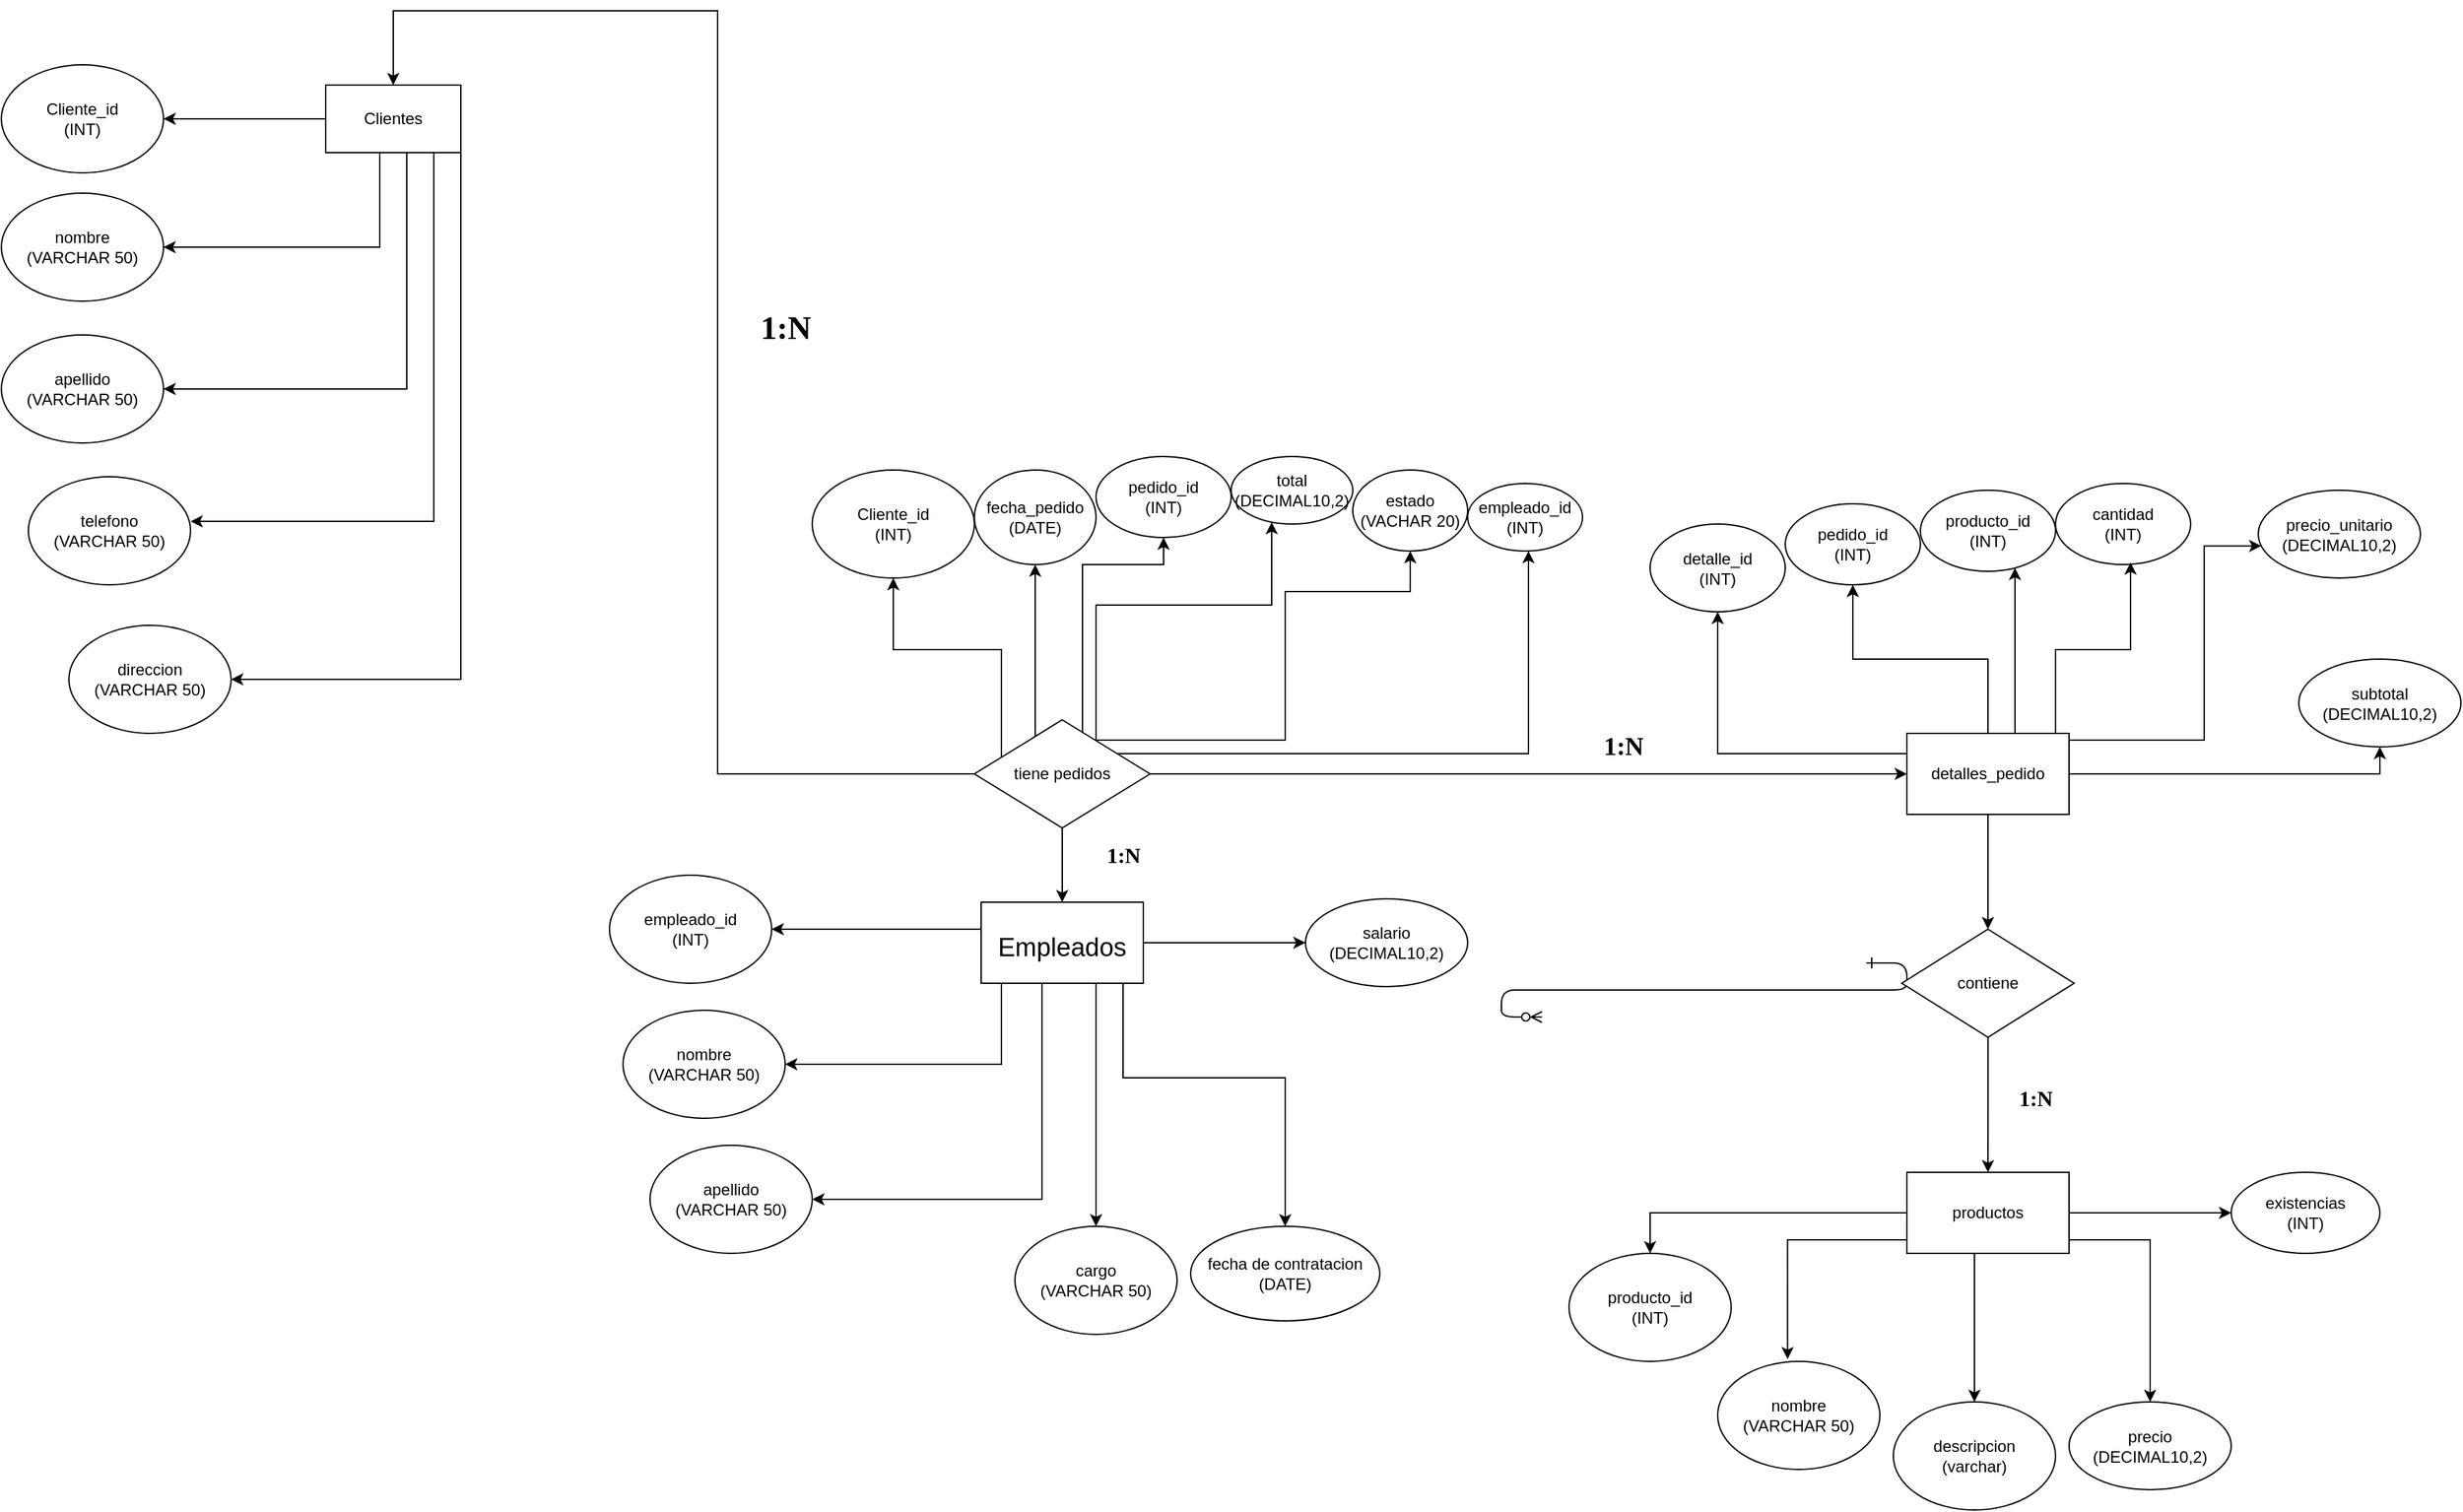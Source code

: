 <mxfile version="23.1.7" type="device">
  <diagram id="R2lEEEUBdFMjLlhIrx00" name="Page-1">
    <mxGraphModel dx="4435" dy="3050" grid="1" gridSize="10" guides="1" tooltips="1" connect="1" arrows="1" fold="1" page="1" pageScale="1" pageWidth="850" pageHeight="1100" math="0" shadow="0" extFonts="Permanent Marker^https://fonts.googleapis.com/css?family=Permanent+Marker">
      <root>
        <mxCell id="0" />
        <mxCell id="1" parent="0" />
        <mxCell id="C-vyLk0tnHw3VtMMgP7b-12" value="" style="edgeStyle=entityRelationEdgeStyle;endArrow=ERzeroToMany;startArrow=ERone;endFill=1;startFill=0;" parent="1" target="C-vyLk0tnHw3VtMMgP7b-17" edge="1">
          <mxGeometry width="100" height="100" relative="1" as="geometry">
            <mxPoint x="700" y="165" as="sourcePoint" />
            <mxPoint x="460" y="205" as="targetPoint" />
          </mxGeometry>
        </mxCell>
        <mxCell id="YDn4YrzobkGCN8rIE3ed-88" style="edgeStyle=orthogonalEdgeStyle;rounded=0;orthogonalLoop=1;jettySize=auto;html=1;entryX=0.5;entryY=1;entryDx=0;entryDy=0;" edge="1" parent="1" source="YDn4YrzobkGCN8rIE3ed-1" target="YDn4YrzobkGCN8rIE3ed-87">
          <mxGeometry relative="1" as="geometry">
            <Array as="points">
              <mxPoint x="590" y="10" />
              <mxPoint x="590" y="-95" />
            </Array>
          </mxGeometry>
        </mxCell>
        <mxCell id="YDn4YrzobkGCN8rIE3ed-92" style="edgeStyle=orthogonalEdgeStyle;rounded=0;orthogonalLoop=1;jettySize=auto;html=1;" edge="1" parent="1" source="YDn4YrzobkGCN8rIE3ed-1" target="YDn4YrzobkGCN8rIE3ed-90">
          <mxGeometry relative="1" as="geometry">
            <Array as="points">
              <mxPoint x="810" y="-40" />
              <mxPoint x="810" y="-40" />
            </Array>
          </mxGeometry>
        </mxCell>
        <mxCell id="YDn4YrzobkGCN8rIE3ed-96" style="edgeStyle=orthogonalEdgeStyle;rounded=0;orthogonalLoop=1;jettySize=auto;html=1;entryX=0.5;entryY=1;entryDx=0;entryDy=0;" edge="1" parent="1" source="YDn4YrzobkGCN8rIE3ed-1" target="YDn4YrzobkGCN8rIE3ed-89">
          <mxGeometry relative="1" as="geometry" />
        </mxCell>
        <mxCell id="YDn4YrzobkGCN8rIE3ed-101" style="edgeStyle=orthogonalEdgeStyle;rounded=0;orthogonalLoop=1;jettySize=auto;html=1;entryX=0.5;entryY=1;entryDx=0;entryDy=0;" edge="1" parent="1" source="YDn4YrzobkGCN8rIE3ed-1" target="YDn4YrzobkGCN8rIE3ed-98">
          <mxGeometry relative="1" as="geometry" />
        </mxCell>
        <mxCell id="YDn4YrzobkGCN8rIE3ed-103" style="edgeStyle=orthogonalEdgeStyle;rounded=0;orthogonalLoop=1;jettySize=auto;html=1;entryX=0.5;entryY=0;entryDx=0;entryDy=0;" edge="1" parent="1" source="YDn4YrzobkGCN8rIE3ed-1" target="YDn4YrzobkGCN8rIE3ed-9">
          <mxGeometry relative="1" as="geometry" />
        </mxCell>
        <mxCell id="YDn4YrzobkGCN8rIE3ed-1" value="detalles_pedido" style="rounded=0;whiteSpace=wrap;html=1;" vertex="1" parent="1">
          <mxGeometry x="730" y="-5" width="120" height="60" as="geometry" />
        </mxCell>
        <mxCell id="YDn4YrzobkGCN8rIE3ed-10" style="edgeStyle=orthogonalEdgeStyle;rounded=0;orthogonalLoop=1;jettySize=auto;html=1;entryX=1;entryY=0.5;entryDx=0;entryDy=0;" edge="1" parent="1" source="YDn4YrzobkGCN8rIE3ed-2" target="YDn4YrzobkGCN8rIE3ed-5">
          <mxGeometry relative="1" as="geometry" />
        </mxCell>
        <mxCell id="YDn4YrzobkGCN8rIE3ed-15" style="edgeStyle=orthogonalEdgeStyle;rounded=0;orthogonalLoop=1;jettySize=auto;html=1;entryX=1;entryY=0.5;entryDx=0;entryDy=0;" edge="1" parent="1" source="YDn4YrzobkGCN8rIE3ed-2" target="YDn4YrzobkGCN8rIE3ed-11">
          <mxGeometry relative="1" as="geometry">
            <Array as="points">
              <mxPoint x="-400" y="-365" />
            </Array>
          </mxGeometry>
        </mxCell>
        <mxCell id="YDn4YrzobkGCN8rIE3ed-16" style="edgeStyle=orthogonalEdgeStyle;rounded=0;orthogonalLoop=1;jettySize=auto;html=1;entryX=1;entryY=0.5;entryDx=0;entryDy=0;" edge="1" parent="1" source="YDn4YrzobkGCN8rIE3ed-2" target="YDn4YrzobkGCN8rIE3ed-12">
          <mxGeometry relative="1" as="geometry">
            <Array as="points">
              <mxPoint x="-380" y="-260" />
            </Array>
          </mxGeometry>
        </mxCell>
        <mxCell id="YDn4YrzobkGCN8rIE3ed-18" style="edgeStyle=orthogonalEdgeStyle;rounded=0;orthogonalLoop=1;jettySize=auto;html=1;entryX=1;entryY=0.5;entryDx=0;entryDy=0;" edge="1" parent="1" source="YDn4YrzobkGCN8rIE3ed-2" target="YDn4YrzobkGCN8rIE3ed-14">
          <mxGeometry relative="1" as="geometry">
            <Array as="points">
              <mxPoint x="-340" y="-45" />
            </Array>
          </mxGeometry>
        </mxCell>
        <mxCell id="YDn4YrzobkGCN8rIE3ed-2" value="Clientes" style="rounded=0;whiteSpace=wrap;html=1;" vertex="1" parent="1">
          <mxGeometry x="-440" y="-485" width="100" height="50" as="geometry" />
        </mxCell>
        <mxCell id="YDn4YrzobkGCN8rIE3ed-108" style="edgeStyle=orthogonalEdgeStyle;rounded=0;orthogonalLoop=1;jettySize=auto;html=1;entryX=0.5;entryY=0;entryDx=0;entryDy=0;" edge="1" parent="1" source="YDn4YrzobkGCN8rIE3ed-3" target="YDn4YrzobkGCN8rIE3ed-105">
          <mxGeometry relative="1" as="geometry" />
        </mxCell>
        <mxCell id="YDn4YrzobkGCN8rIE3ed-111" style="edgeStyle=orthogonalEdgeStyle;rounded=0;orthogonalLoop=1;jettySize=auto;html=1;" edge="1" parent="1" source="YDn4YrzobkGCN8rIE3ed-3" target="YDn4YrzobkGCN8rIE3ed-106">
          <mxGeometry relative="1" as="geometry">
            <Array as="points">
              <mxPoint x="780" y="410" />
              <mxPoint x="780" y="410" />
            </Array>
          </mxGeometry>
        </mxCell>
        <mxCell id="YDn4YrzobkGCN8rIE3ed-115" style="edgeStyle=orthogonalEdgeStyle;rounded=0;orthogonalLoop=1;jettySize=auto;html=1;entryX=0.5;entryY=0;entryDx=0;entryDy=0;" edge="1" parent="1" source="YDn4YrzobkGCN8rIE3ed-3" target="YDn4YrzobkGCN8rIE3ed-112">
          <mxGeometry relative="1" as="geometry">
            <Array as="points">
              <mxPoint x="910" y="370" />
            </Array>
          </mxGeometry>
        </mxCell>
        <mxCell id="YDn4YrzobkGCN8rIE3ed-117" style="edgeStyle=orthogonalEdgeStyle;rounded=0;orthogonalLoop=1;jettySize=auto;html=1;" edge="1" parent="1" source="YDn4YrzobkGCN8rIE3ed-3" target="YDn4YrzobkGCN8rIE3ed-113">
          <mxGeometry relative="1" as="geometry" />
        </mxCell>
        <mxCell id="YDn4YrzobkGCN8rIE3ed-3" value="productos" style="rounded=0;whiteSpace=wrap;html=1;" vertex="1" parent="1">
          <mxGeometry x="730" y="320" width="120" height="60" as="geometry" />
        </mxCell>
        <mxCell id="YDn4YrzobkGCN8rIE3ed-5" value="Cliente_id&lt;br&gt;(INT)" style="ellipse;whiteSpace=wrap;html=1;" vertex="1" parent="1">
          <mxGeometry x="-680" y="-500" width="120" height="80" as="geometry" />
        </mxCell>
        <mxCell id="YDn4YrzobkGCN8rIE3ed-36" style="edgeStyle=orthogonalEdgeStyle;rounded=0;orthogonalLoop=1;jettySize=auto;html=1;entryX=0.5;entryY=1;entryDx=0;entryDy=0;" edge="1" parent="1" source="YDn4YrzobkGCN8rIE3ed-8" target="YDn4YrzobkGCN8rIE3ed-20">
          <mxGeometry relative="1" as="geometry">
            <Array as="points">
              <mxPoint x="60" y="-67" />
              <mxPoint x="-20" y="-67" />
            </Array>
          </mxGeometry>
        </mxCell>
        <mxCell id="YDn4YrzobkGCN8rIE3ed-41" style="edgeStyle=orthogonalEdgeStyle;rounded=0;orthogonalLoop=1;jettySize=auto;html=1;entryX=0.5;entryY=1;entryDx=0;entryDy=0;" edge="1" parent="1" source="YDn4YrzobkGCN8rIE3ed-8" target="YDn4YrzobkGCN8rIE3ed-21">
          <mxGeometry relative="1" as="geometry">
            <Array as="points">
              <mxPoint x="85" y="-50" />
              <mxPoint x="85" y="-50" />
            </Array>
          </mxGeometry>
        </mxCell>
        <mxCell id="YDn4YrzobkGCN8rIE3ed-42" style="edgeStyle=orthogonalEdgeStyle;rounded=0;orthogonalLoop=1;jettySize=auto;html=1;entryX=0.5;entryY=1;entryDx=0;entryDy=0;" edge="1" parent="1" source="YDn4YrzobkGCN8rIE3ed-8" target="YDn4YrzobkGCN8rIE3ed-22">
          <mxGeometry relative="1" as="geometry">
            <Array as="points">
              <mxPoint x="120" y="-130" />
              <mxPoint x="180" y="-130" />
            </Array>
          </mxGeometry>
        </mxCell>
        <mxCell id="YDn4YrzobkGCN8rIE3ed-44" style="edgeStyle=orthogonalEdgeStyle;rounded=0;orthogonalLoop=1;jettySize=auto;html=1;" edge="1" parent="1" source="YDn4YrzobkGCN8rIE3ed-8" target="YDn4YrzobkGCN8rIE3ed-32">
          <mxGeometry relative="1" as="geometry">
            <Array as="points">
              <mxPoint x="130" y="-100" />
              <mxPoint x="260" y="-100" />
            </Array>
          </mxGeometry>
        </mxCell>
        <mxCell id="YDn4YrzobkGCN8rIE3ed-48" style="edgeStyle=orthogonalEdgeStyle;rounded=0;orthogonalLoop=1;jettySize=auto;html=1;entryX=0.5;entryY=1;entryDx=0;entryDy=0;" edge="1" parent="1" source="YDn4YrzobkGCN8rIE3ed-8" target="YDn4YrzobkGCN8rIE3ed-31">
          <mxGeometry relative="1" as="geometry">
            <Array as="points">
              <mxPoint x="270" />
              <mxPoint x="270" y="-110" />
              <mxPoint x="363" y="-110" />
            </Array>
          </mxGeometry>
        </mxCell>
        <mxCell id="YDn4YrzobkGCN8rIE3ed-49" style="edgeStyle=orthogonalEdgeStyle;rounded=0;orthogonalLoop=1;jettySize=auto;html=1;" edge="1" parent="1" source="YDn4YrzobkGCN8rIE3ed-8" target="YDn4YrzobkGCN8rIE3ed-33">
          <mxGeometry relative="1" as="geometry">
            <Array as="points">
              <mxPoint x="450" y="10" />
            </Array>
          </mxGeometry>
        </mxCell>
        <mxCell id="YDn4YrzobkGCN8rIE3ed-51" style="edgeStyle=orthogonalEdgeStyle;rounded=0;orthogonalLoop=1;jettySize=auto;html=1;entryX=0.5;entryY=0;entryDx=0;entryDy=0;" edge="1" parent="1" source="YDn4YrzobkGCN8rIE3ed-8" target="YDn4YrzobkGCN8rIE3ed-2">
          <mxGeometry relative="1" as="geometry">
            <Array as="points">
              <mxPoint x="-150" y="25" />
              <mxPoint x="-150" y="-540" />
              <mxPoint x="-390" y="-540" />
            </Array>
          </mxGeometry>
        </mxCell>
        <mxCell id="YDn4YrzobkGCN8rIE3ed-63" style="edgeStyle=orthogonalEdgeStyle;rounded=0;orthogonalLoop=1;jettySize=auto;html=1;entryX=0.5;entryY=0;entryDx=0;entryDy=0;" edge="1" parent="1" source="YDn4YrzobkGCN8rIE3ed-8" target="YDn4YrzobkGCN8rIE3ed-61">
          <mxGeometry relative="1" as="geometry" />
        </mxCell>
        <mxCell id="YDn4YrzobkGCN8rIE3ed-86" style="edgeStyle=orthogonalEdgeStyle;rounded=0;orthogonalLoop=1;jettySize=auto;html=1;entryX=0;entryY=0.5;entryDx=0;entryDy=0;" edge="1" parent="1" source="YDn4YrzobkGCN8rIE3ed-8" target="YDn4YrzobkGCN8rIE3ed-1">
          <mxGeometry relative="1" as="geometry" />
        </mxCell>
        <mxCell id="YDn4YrzobkGCN8rIE3ed-8" value="tiene pedidos" style="rhombus;whiteSpace=wrap;html=1;" vertex="1" parent="1">
          <mxGeometry x="40" y="-15" width="130" height="80" as="geometry" />
        </mxCell>
        <mxCell id="YDn4YrzobkGCN8rIE3ed-104" style="edgeStyle=orthogonalEdgeStyle;rounded=0;orthogonalLoop=1;jettySize=auto;html=1;entryX=0.5;entryY=0;entryDx=0;entryDy=0;" edge="1" parent="1" source="YDn4YrzobkGCN8rIE3ed-9" target="YDn4YrzobkGCN8rIE3ed-3">
          <mxGeometry relative="1" as="geometry" />
        </mxCell>
        <mxCell id="YDn4YrzobkGCN8rIE3ed-9" value="contiene" style="rhombus;whiteSpace=wrap;html=1;" vertex="1" parent="1">
          <mxGeometry x="726.25" y="140" width="127.5" height="80" as="geometry" />
        </mxCell>
        <mxCell id="YDn4YrzobkGCN8rIE3ed-11" value="nombre&lt;br&gt;(VARCHAR 50)" style="ellipse;whiteSpace=wrap;html=1;" vertex="1" parent="1">
          <mxGeometry x="-680" y="-405" width="120" height="80" as="geometry" />
        </mxCell>
        <mxCell id="YDn4YrzobkGCN8rIE3ed-12" value="apellido&lt;br&gt;(VARCHAR 50)" style="ellipse;whiteSpace=wrap;html=1;" vertex="1" parent="1">
          <mxGeometry x="-680" y="-300" width="120" height="80" as="geometry" />
        </mxCell>
        <mxCell id="YDn4YrzobkGCN8rIE3ed-13" value="telefono&lt;br&gt;(VARCHAR 50)" style="ellipse;whiteSpace=wrap;html=1;" vertex="1" parent="1">
          <mxGeometry x="-660" y="-195" width="120" height="80" as="geometry" />
        </mxCell>
        <mxCell id="YDn4YrzobkGCN8rIE3ed-14" value="direccion&lt;br&gt;(VARCHAR 50)" style="ellipse;whiteSpace=wrap;html=1;" vertex="1" parent="1">
          <mxGeometry x="-630" y="-85" width="120" height="80" as="geometry" />
        </mxCell>
        <mxCell id="YDn4YrzobkGCN8rIE3ed-17" style="edgeStyle=orthogonalEdgeStyle;rounded=0;orthogonalLoop=1;jettySize=auto;html=1;entryX=1;entryY=0.413;entryDx=0;entryDy=0;entryPerimeter=0;" edge="1" parent="1" source="YDn4YrzobkGCN8rIE3ed-2" target="YDn4YrzobkGCN8rIE3ed-13">
          <mxGeometry relative="1" as="geometry">
            <Array as="points">
              <mxPoint x="-360" y="-162" />
            </Array>
          </mxGeometry>
        </mxCell>
        <mxCell id="YDn4YrzobkGCN8rIE3ed-20" value="Cliente_id&lt;br&gt;(INT)" style="ellipse;whiteSpace=wrap;html=1;" vertex="1" parent="1">
          <mxGeometry x="-80" y="-200" width="120" height="80" as="geometry" />
        </mxCell>
        <mxCell id="YDn4YrzobkGCN8rIE3ed-21" value="fecha_pedido&lt;br&gt;(DATE)" style="ellipse;whiteSpace=wrap;html=1;" vertex="1" parent="1">
          <mxGeometry x="40" y="-200" width="90" height="70" as="geometry" />
        </mxCell>
        <mxCell id="YDn4YrzobkGCN8rIE3ed-22" value="pedido_id&lt;br&gt;(INT)" style="ellipse;whiteSpace=wrap;html=1;" vertex="1" parent="1">
          <mxGeometry x="130" y="-210" width="100" height="60" as="geometry" />
        </mxCell>
        <mxCell id="YDn4YrzobkGCN8rIE3ed-24" value="empleado_id&lt;br&gt;(INT)" style="ellipse;whiteSpace=wrap;html=1;" vertex="1" parent="1">
          <mxGeometry x="-230" y="100" width="120" height="80" as="geometry" />
        </mxCell>
        <mxCell id="YDn4YrzobkGCN8rIE3ed-31" value="estado&lt;br&gt;(VACHAR 20)" style="ellipse;whiteSpace=wrap;html=1;" vertex="1" parent="1">
          <mxGeometry x="320" y="-200" width="85" height="60" as="geometry" />
        </mxCell>
        <mxCell id="YDn4YrzobkGCN8rIE3ed-32" value="total&lt;br&gt;(DECIMAL10,2)" style="ellipse;whiteSpace=wrap;html=1;" vertex="1" parent="1">
          <mxGeometry x="230" y="-210" width="90" height="50" as="geometry" />
        </mxCell>
        <mxCell id="YDn4YrzobkGCN8rIE3ed-33" value="empleado_id&lt;br&gt;(INT)" style="ellipse;whiteSpace=wrap;html=1;" vertex="1" parent="1">
          <mxGeometry x="405" y="-190" width="85" height="50" as="geometry" />
        </mxCell>
        <mxCell id="YDn4YrzobkGCN8rIE3ed-75" style="edgeStyle=orthogonalEdgeStyle;rounded=0;orthogonalLoop=1;jettySize=auto;html=1;" edge="1" parent="1" source="YDn4YrzobkGCN8rIE3ed-61" target="YDn4YrzobkGCN8rIE3ed-24">
          <mxGeometry relative="1" as="geometry">
            <Array as="points">
              <mxPoint y="140" />
              <mxPoint y="140" />
            </Array>
          </mxGeometry>
        </mxCell>
        <mxCell id="YDn4YrzobkGCN8rIE3ed-76" style="edgeStyle=orthogonalEdgeStyle;rounded=0;orthogonalLoop=1;jettySize=auto;html=1;entryX=1;entryY=0.5;entryDx=0;entryDy=0;" edge="1" parent="1" source="YDn4YrzobkGCN8rIE3ed-61" target="YDn4YrzobkGCN8rIE3ed-65">
          <mxGeometry relative="1" as="geometry">
            <Array as="points">
              <mxPoint x="60" y="240" />
            </Array>
          </mxGeometry>
        </mxCell>
        <mxCell id="YDn4YrzobkGCN8rIE3ed-77" style="edgeStyle=orthogonalEdgeStyle;rounded=0;orthogonalLoop=1;jettySize=auto;html=1;entryX=1;entryY=0.5;entryDx=0;entryDy=0;" edge="1" parent="1" source="YDn4YrzobkGCN8rIE3ed-61" target="YDn4YrzobkGCN8rIE3ed-67">
          <mxGeometry relative="1" as="geometry">
            <Array as="points">
              <mxPoint x="90" y="340" />
            </Array>
          </mxGeometry>
        </mxCell>
        <mxCell id="YDn4YrzobkGCN8rIE3ed-81" style="edgeStyle=orthogonalEdgeStyle;rounded=0;orthogonalLoop=1;jettySize=auto;html=1;" edge="1" parent="1" source="YDn4YrzobkGCN8rIE3ed-61" target="YDn4YrzobkGCN8rIE3ed-68">
          <mxGeometry relative="1" as="geometry">
            <Array as="points">
              <mxPoint x="130" y="230" />
              <mxPoint x="130" y="230" />
            </Array>
          </mxGeometry>
        </mxCell>
        <mxCell id="YDn4YrzobkGCN8rIE3ed-83" style="edgeStyle=orthogonalEdgeStyle;rounded=0;orthogonalLoop=1;jettySize=auto;html=1;" edge="1" parent="1" source="YDn4YrzobkGCN8rIE3ed-61" target="YDn4YrzobkGCN8rIE3ed-82">
          <mxGeometry relative="1" as="geometry">
            <Array as="points">
              <mxPoint x="150" y="250" />
              <mxPoint x="270" y="250" />
            </Array>
          </mxGeometry>
        </mxCell>
        <mxCell id="YDn4YrzobkGCN8rIE3ed-85" style="edgeStyle=orthogonalEdgeStyle;rounded=0;orthogonalLoop=1;jettySize=auto;html=1;" edge="1" parent="1" source="YDn4YrzobkGCN8rIE3ed-61" target="YDn4YrzobkGCN8rIE3ed-84">
          <mxGeometry relative="1" as="geometry">
            <Array as="points">
              <mxPoint x="250" y="150" />
              <mxPoint x="250" y="150" />
            </Array>
          </mxGeometry>
        </mxCell>
        <mxCell id="YDn4YrzobkGCN8rIE3ed-61" value="&lt;font style=&quot;font-size: 19px;&quot;&gt;Empleados&lt;/font&gt;" style="rounded=0;whiteSpace=wrap;html=1;fontSize=25;" vertex="1" parent="1">
          <mxGeometry x="45" y="120" width="120" height="60" as="geometry" />
        </mxCell>
        <mxCell id="YDn4YrzobkGCN8rIE3ed-65" value="nombre&lt;br&gt;(VARCHAR 50)" style="ellipse;whiteSpace=wrap;html=1;" vertex="1" parent="1">
          <mxGeometry x="-220" y="200" width="120" height="80" as="geometry" />
        </mxCell>
        <mxCell id="YDn4YrzobkGCN8rIE3ed-67" value="apellido&lt;br&gt;(VARCHAR 50)" style="ellipse;whiteSpace=wrap;html=1;" vertex="1" parent="1">
          <mxGeometry x="-200" y="300" width="120" height="80" as="geometry" />
        </mxCell>
        <mxCell id="YDn4YrzobkGCN8rIE3ed-68" value="cargo&lt;br&gt;(VARCHAR 50)" style="ellipse;whiteSpace=wrap;html=1;" vertex="1" parent="1">
          <mxGeometry x="70" y="360" width="120" height="80" as="geometry" />
        </mxCell>
        <mxCell id="YDn4YrzobkGCN8rIE3ed-82" value="fecha de contratacion&lt;br&gt;(DATE)" style="ellipse;whiteSpace=wrap;html=1;" vertex="1" parent="1">
          <mxGeometry x="200" y="360" width="140" height="70" as="geometry" />
        </mxCell>
        <mxCell id="YDn4YrzobkGCN8rIE3ed-84" value="salario&lt;br&gt;(DECIMAL10,2)" style="ellipse;whiteSpace=wrap;html=1;" vertex="1" parent="1">
          <mxGeometry x="285" y="117.5" width="120" height="65" as="geometry" />
        </mxCell>
        <mxCell id="YDn4YrzobkGCN8rIE3ed-87" value="detalle_id&lt;br&gt;(INT)" style="ellipse;whiteSpace=wrap;html=1;" vertex="1" parent="1">
          <mxGeometry x="540" y="-160" width="100" height="65" as="geometry" />
        </mxCell>
        <mxCell id="YDn4YrzobkGCN8rIE3ed-89" value="pedido_id&lt;br&gt;(INT)" style="ellipse;whiteSpace=wrap;html=1;" vertex="1" parent="1">
          <mxGeometry x="640" y="-175" width="100" height="60" as="geometry" />
        </mxCell>
        <mxCell id="YDn4YrzobkGCN8rIE3ed-90" value="producto_id&lt;br&gt;(INT)" style="ellipse;whiteSpace=wrap;html=1;" vertex="1" parent="1">
          <mxGeometry x="740" y="-185" width="100" height="60" as="geometry" />
        </mxCell>
        <mxCell id="YDn4YrzobkGCN8rIE3ed-94" value="cantidad&lt;br&gt;(INT)" style="ellipse;whiteSpace=wrap;html=1;" vertex="1" parent="1">
          <mxGeometry x="840" y="-190" width="100" height="60" as="geometry" />
        </mxCell>
        <mxCell id="YDn4YrzobkGCN8rIE3ed-95" style="edgeStyle=orthogonalEdgeStyle;rounded=0;orthogonalLoop=1;jettySize=auto;html=1;entryX=0.555;entryY=0.974;entryDx=0;entryDy=0;entryPerimeter=0;" edge="1" parent="1" source="YDn4YrzobkGCN8rIE3ed-1" target="YDn4YrzobkGCN8rIE3ed-94">
          <mxGeometry relative="1" as="geometry">
            <Array as="points">
              <mxPoint x="840" y="-67" />
              <mxPoint x="896" y="-67" />
            </Array>
          </mxGeometry>
        </mxCell>
        <mxCell id="YDn4YrzobkGCN8rIE3ed-97" value="precio_unitario&lt;br&gt;(DECIMAL10,2)" style="ellipse;whiteSpace=wrap;html=1;" vertex="1" parent="1">
          <mxGeometry x="990" y="-185" width="120" height="65" as="geometry" />
        </mxCell>
        <mxCell id="YDn4YrzobkGCN8rIE3ed-98" value="subtotal&lt;br&gt;(DECIMAL10,2)" style="ellipse;whiteSpace=wrap;html=1;" vertex="1" parent="1">
          <mxGeometry x="1020" y="-60" width="120" height="65" as="geometry" />
        </mxCell>
        <mxCell id="YDn4YrzobkGCN8rIE3ed-99" style="edgeStyle=orthogonalEdgeStyle;rounded=0;orthogonalLoop=1;jettySize=auto;html=1;entryX=0.019;entryY=0.634;entryDx=0;entryDy=0;entryPerimeter=0;" edge="1" parent="1" source="YDn4YrzobkGCN8rIE3ed-1" target="YDn4YrzobkGCN8rIE3ed-97">
          <mxGeometry relative="1" as="geometry">
            <Array as="points">
              <mxPoint x="950" />
              <mxPoint x="950" y="-144" />
            </Array>
          </mxGeometry>
        </mxCell>
        <mxCell id="YDn4YrzobkGCN8rIE3ed-105" value="producto_id&lt;br&gt;(INT)" style="ellipse;whiteSpace=wrap;html=1;" vertex="1" parent="1">
          <mxGeometry x="480" y="380" width="120" height="80" as="geometry" />
        </mxCell>
        <mxCell id="YDn4YrzobkGCN8rIE3ed-106" value="descripcion&lt;br&gt;(varchar)" style="ellipse;whiteSpace=wrap;html=1;" vertex="1" parent="1">
          <mxGeometry x="720" y="490" width="120" height="80" as="geometry" />
        </mxCell>
        <mxCell id="YDn4YrzobkGCN8rIE3ed-107" value="nombre&lt;br&gt;(VARCHAR 50)" style="ellipse;whiteSpace=wrap;html=1;" vertex="1" parent="1">
          <mxGeometry x="590" y="460" width="120" height="80" as="geometry" />
        </mxCell>
        <mxCell id="YDn4YrzobkGCN8rIE3ed-109" style="edgeStyle=orthogonalEdgeStyle;rounded=0;orthogonalLoop=1;jettySize=auto;html=1;entryX=0.431;entryY=-0.021;entryDx=0;entryDy=0;entryPerimeter=0;" edge="1" parent="1" source="YDn4YrzobkGCN8rIE3ed-3" target="YDn4YrzobkGCN8rIE3ed-107">
          <mxGeometry relative="1" as="geometry">
            <Array as="points">
              <mxPoint x="642" y="370" />
            </Array>
          </mxGeometry>
        </mxCell>
        <mxCell id="YDn4YrzobkGCN8rIE3ed-112" value="precio&lt;br&gt;(DECIMAL10,2)" style="ellipse;whiteSpace=wrap;html=1;" vertex="1" parent="1">
          <mxGeometry x="850" y="490" width="120" height="65" as="geometry" />
        </mxCell>
        <mxCell id="YDn4YrzobkGCN8rIE3ed-113" value="existencias&lt;br&gt;(INT)" style="ellipse;whiteSpace=wrap;html=1;" vertex="1" parent="1">
          <mxGeometry x="970" y="320" width="110" height="60" as="geometry" />
        </mxCell>
        <mxCell id="YDn4YrzobkGCN8rIE3ed-118" value="1:N" style="text;html=1;align=center;verticalAlign=middle;resizable=0;points=[];autosize=1;strokeColor=none;fillColor=none;fontSize=24;fontStyle=1;fontFamily=Comic Sans MS;" vertex="1" parent="1">
          <mxGeometry x="-135" y="-325" width="70" height="40" as="geometry" />
        </mxCell>
        <mxCell id="YDn4YrzobkGCN8rIE3ed-119" value="1:N" style="text;html=1;align=center;verticalAlign=middle;resizable=0;points=[];autosize=1;strokeColor=none;fillColor=none;fontSize=19;fontStyle=1;fontFamily=Comic Sans MS;" vertex="1" parent="1">
          <mxGeometry x="490" y="-15" width="60" height="40" as="geometry" />
        </mxCell>
        <mxCell id="YDn4YrzobkGCN8rIE3ed-120" value="1:N" style="text;html=1;align=center;verticalAlign=middle;resizable=0;points=[];autosize=1;strokeColor=none;fillColor=none;fontSize=16;fontStyle=1;fontFamily=Comic Sans MS;" vertex="1" parent="1">
          <mxGeometry x="125" y="70" width="50" height="30" as="geometry" />
        </mxCell>
        <mxCell id="YDn4YrzobkGCN8rIE3ed-122" value="1:N" style="text;html=1;align=center;verticalAlign=middle;resizable=0;points=[];autosize=1;strokeColor=none;fillColor=none;fontSize=16;fontStyle=1;fontFamily=Comic Sans MS;" vertex="1" parent="1">
          <mxGeometry x="800" y="250" width="50" height="30" as="geometry" />
        </mxCell>
      </root>
    </mxGraphModel>
  </diagram>
</mxfile>

